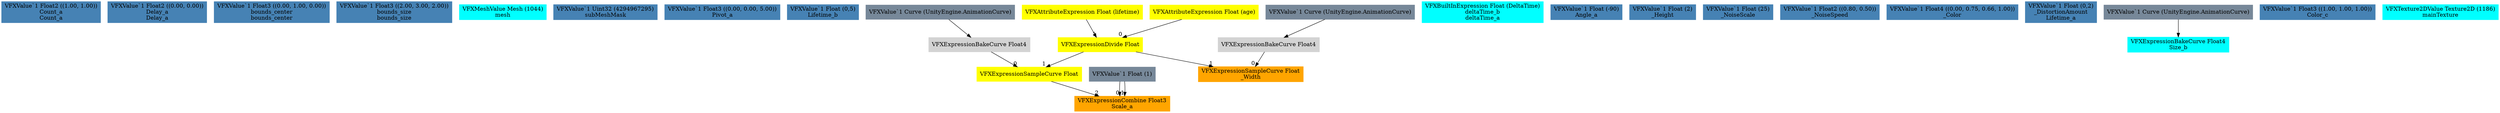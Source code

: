 digraph G {
node0 [shape="box" color="steelblue" style="filled" label="VFXValue`1 Float2 ((1.00, 1.00))
Count_a
Count_a"]
node1 [shape="box" color="steelblue" style="filled" label="VFXValue`1 Float2 ((0.00, 0.00))
Delay_a
Delay_a"]
node2 [shape="box" color="steelblue" style="filled" label="VFXValue`1 Float3 ((0.00, 1.00, 0.00))
bounds_center
bounds_center"]
node3 [shape="box" color="steelblue" style="filled" label="VFXValue`1 Float3 ((2.00, 3.00, 2.00))
bounds_size
bounds_size"]
node4 [shape="box" color="cyan" style="filled" label="VFXMeshValue Mesh (1044)
mesh"]
node5 [shape="box" color="steelblue" style="filled" label="VFXValue`1 Uint32 (4294967295)
subMeshMask"]
node6 [shape="box" color="steelblue" style="filled" label="VFXValue`1 Float3 ((0.00, 0.00, 5.00))
Pivot_a"]
node7 [shape="box" color="steelblue" style="filled" label="VFXValue`1 Float (0,5)
Lifetime_b"]
node8 [shape="box" color="orange" style="filled" label="VFXExpressionCombine Float3
Scale_a"]
node9 [shape="box" color="lightslategray" style="filled" label="VFXValue`1 Float (1)"]
node10 [shape="box" color="yellow" style="filled" label="VFXExpressionSampleCurve Float"]
node11 [shape="box" color="lightgray" style="filled" label="VFXExpressionBakeCurve Float4"]
node12 [shape="box" color="lightslategray" style="filled" label="VFXValue`1 Curve (UnityEngine.AnimationCurve)"]
node13 [shape="box" color="yellow" style="filled" label="VFXExpressionDivide Float"]
node14 [shape="box" color="yellow" style="filled" label="VFXAttributeExpression Float (age)"]
node15 [shape="box" color="yellow" style="filled" label="VFXAttributeExpression Float (lifetime)"]
node16 [shape="box" color="cyan" style="filled" label="VFXBuiltInExpression Float (DeltaTime)
deltaTime_b
deltaTime_a"]
node17 [shape="box" color="steelblue" style="filled" label="VFXValue`1 Float (-90)
Angle_a"]
node18 [shape="box" color="orange" style="filled" label="VFXExpressionSampleCurve Float
_Width"]
node19 [shape="box" color="lightgray" style="filled" label="VFXExpressionBakeCurve Float4"]
node20 [shape="box" color="lightslategray" style="filled" label="VFXValue`1 Curve (UnityEngine.AnimationCurve)"]
node21 [shape="box" color="steelblue" style="filled" label="VFXValue`1 Float (2)
_Height"]
node22 [shape="box" color="steelblue" style="filled" label="VFXValue`1 Float (25)
_NoiseScale"]
node23 [shape="box" color="steelblue" style="filled" label="VFXValue`1 Float2 ((0.80, 0.50))
_NoiseSpeed"]
node24 [shape="box" color="steelblue" style="filled" label="VFXValue`1 Float4 ((0.00, 0.75, 0.66, 1.00))
_Color"]
node25 [shape="box" color="steelblue" style="filled" label="VFXValue`1 Float (0,2)
_DistortionAmount
Lifetime_a"]
node26 [shape="box" color="cyan" style="filled" label="VFXExpressionBakeCurve Float4
Size_b"]
node27 [shape="box" color="lightslategray" style="filled" label="VFXValue`1 Curve (UnityEngine.AnimationCurve)"]
node28 [shape="box" color="steelblue" style="filled" label="VFXValue`1 Float3 ((1.00, 1.00, 1.00))
Color_c"]
node29 [shape="box" color="cyan" style="filled" label="VFXTexture2DValue Texture2D (1186)
mainTexture"]
node9 -> node8 [headlabel="0"]
node9 -> node8 [headlabel="1"]
node10 -> node8 [headlabel="2"]
node11 -> node10 [headlabel="0"]
node13 -> node10 [headlabel="1"]
node12 -> node11 
node14 -> node13 [headlabel="0"]
node15 -> node13 [headlabel="1"]
node19 -> node18 [headlabel="0"]
node13 -> node18 [headlabel="1"]
node20 -> node19 
node27 -> node26 
}
